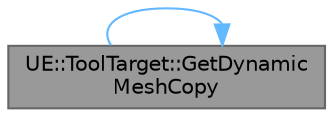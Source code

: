 digraph "UE::ToolTarget::GetDynamicMeshCopy"
{
 // INTERACTIVE_SVG=YES
 // LATEX_PDF_SIZE
  bgcolor="transparent";
  edge [fontname=Helvetica,fontsize=10,labelfontname=Helvetica,labelfontsize=10];
  node [fontname=Helvetica,fontsize=10,shape=box,height=0.2,width=0.4];
  rankdir="LR";
  Node1 [id="Node000001",label="UE::ToolTarget::GetDynamic\lMeshCopy",height=0.2,width=0.4,color="gray40", fillcolor="grey60", style="filled", fontcolor="black",tooltip="Fetch a DynamicMesh3 representing the given ToolTarget."];
  Node1 -> Node1 [id="edge1_Node000001_Node000001",color="steelblue1",style="solid",tooltip=" "];
}
